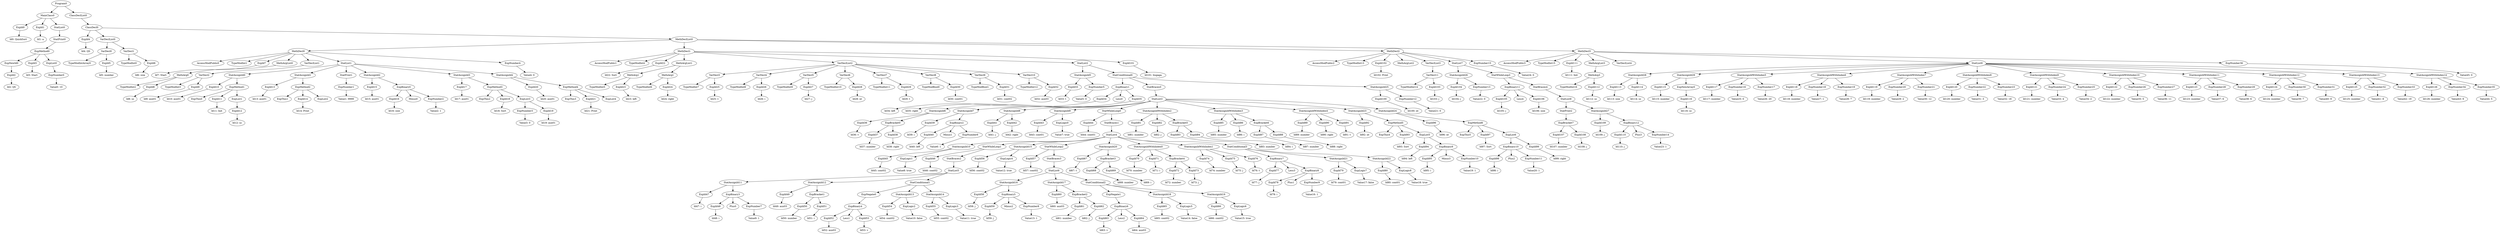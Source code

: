 digraph {
	ordering = out;
	ClassDeclList0 -> ClassDecl0;
	ExpNumber36 -> "Value45: 0";
	ExpNumber34 -> "Value43: 9";
	ExpId126 -> "Id126: number";
	ExpNumber33 -> "Value42: 19";
	ExpNumber30 -> "Value39: 7";
	StatAssignIdWithIndex12 -> ExpId124;
	StatAssignIdWithIndex12 -> ExpNumber30;
	StatAssignIdWithIndex12 -> ExpNumber31;
	ExpNumber29 -> "Value38: 6";
	StatAssignIdWithIndex11 -> ExpId123;
	StatAssignIdWithIndex11 -> ExpNumber28;
	StatAssignIdWithIndex11 -> ExpNumber29;
	ExpNumber25 -> "Value34: 2";
	ExpId121 -> "Id121: number";
	ExpNumber22 -> "Value31: 3";
	StatAssignIdWithIndex7 -> ExpId119;
	StatAssignIdWithIndex7 -> ExpNumber20;
	StatAssignIdWithIndex7 -> ExpNumber21;
	ExpId119 -> "Id119: number";
	ExpNumber17 -> "Value26: 20";
	ExpNumber21 -> "Value30: 12";
	StatAssignIdWithIndex5 -> ExpId117;
	StatAssignIdWithIndex5 -> ExpNumber16;
	StatAssignIdWithIndex5 -> ExpNumber17;
	ExpNewArray0 -> ExpId116;
	ExpId116 -> "Id116: sz";
	ExpId115 -> "Id115: number";
	StatList9 -> StatAssignId28;
	StatList9 -> StatAssignId29;
	StatList9 -> StatAssignIdWithIndex5;
	StatList9 -> StatAssignIdWithIndex6;
	StatList9 -> StatAssignIdWithIndex7;
	StatList9 -> StatAssignIdWithIndex8;
	StatList9 -> StatAssignIdWithIndex9;
	StatList9 -> StatAssignIdWithIndex10;
	StatList9 -> StatAssignIdWithIndex11;
	StatList9 -> StatAssignIdWithIndex12;
	StatList9 -> StatAssignIdWithIndex13;
	StatList9 -> StatAssignIdWithIndex14;
	ExpId114 -> "Id114: sz";
	StatAssignId28 -> ExpId113;
	StatAssignId28 -> ExpId114;
	ExpId113 -> "Id113: size";
	MethArg3 -> TypeModInt16;
	MethArg3 -> ExpId112;
	MethDecl3 -> AccessModPublic3;
	MethDecl3 -> TypeModInt15;
	MethDecl3 -> ExpId111;
	MethDecl3 -> MethArgList3;
	MethDecl3 -> VarDeclList4;
	MethDecl3 -> StatList9;
	MethDecl3 -> ExpNumber36;
	StatAssignIdWithIndex10 -> ExpId122;
	StatAssignIdWithIndex10 -> ExpNumber26;
	StatAssignIdWithIndex10 -> ExpNumber27;
	ExpNumber15 -> "Value24: 0";
	StatBraces4 -> StatList8;
	ExpNumber14 -> "Value23: 1";
	ExpBinary12 -> ExpId110;
	ExpBinary12 -> Plus3;
	ExpBinary12 -> ExpNumber14;
	ExpId110 -> "Id110: j";
	StatList8 -> StatPrint2;
	StatList8 -> StatAssignId27;
	ExpBracket7 -> ExpId107;
	ExpBracket7 -> ExpId108;
	StatWhileLoop3 -> ExpBinary11;
	StatWhileLoop3 -> StatBraces4;
	ExpId106 -> "Id106: size";
	ExpBinary11 -> ExpId105;
	ExpBinary11 -> Less4;
	ExpBinary11 -> ExpId106;
	StatList7 -> StatAssignId26;
	StatList7 -> StatWhileLoop3;
	VarDeclList3 -> VarDecl11;
	VarDecl11 -> TypeModInt14;
	VarDecl11 -> ExpId103;
	ExpNumber16 -> "Value25: 0";
	ExpId102 -> "Id102: Print";
	MethDecl2 -> AccessModPublic2;
	MethDecl2 -> TypeModInt13;
	MethDecl2 -> ExpId102;
	MethDecl2 -> MethArgList2;
	MethDecl2 -> VarDeclList3;
	MethDecl2 -> StatList7;
	MethDecl2 -> ExpNumber15;
	StatAssignIdWithIndex8 -> ExpId120;
	StatAssignIdWithIndex8 -> ExpNumber22;
	StatAssignIdWithIndex8 -> ExpNumber23;
	ExpNumber12 -> "Value21: 0";
	StatAssignId25 -> ExpId100;
	StatAssignId25 -> ExpNumber12;
	ExpId100 -> "Id100: nt";
	ExpNumber27 -> "Value36: 11";
	ExpId109 -> "Id109: j";
	StatBraces0 -> StatList3;
	ExpNumber28 -> "Value37: 6";
	ExpId99 -> "Id99: right";
	ExpList6 -> ExpBinary10;
	ExpList6 -> ExpId99;
	ExpNumber11 -> "Value20: 1";
	ExpBinary10 -> ExpId98;
	ExpBinary10 -> Plus2;
	ExpBinary10 -> ExpNumber11;
	ExpId98 -> "Id98: i";
	ExpId97 -> "Id97: Sort";
	ExpMethod6 -> ExpThis5;
	ExpMethod6 -> ExpId97;
	ExpMethod6 -> ExpList6;
	StatAssignId24 -> ExpId96;
	StatAssignId24 -> ExpMethod6;
	ExpBinary9 -> ExpId95;
	ExpBinary9 -> Minus3;
	ExpBinary9 -> ExpNumber10;
	ExpNumber26 -> "Value35: 5";
	ExpList5 -> ExpId94;
	ExpList5 -> ExpBinary9;
	ExpId94 -> "Id94: left";
	ExpId120 -> "Id120: number";
	StatAssignId26 -> ExpId104;
	StatAssignId26 -> ExpNumber13;
	ExpMethod5 -> ExpThis4;
	ExpMethod5 -> ExpId93;
	ExpMethod5 -> ExpList5;
	ExpId92 -> "Id92: nt";
	ExpId91 -> "Id91: t";
	ExpId90 -> "Id90: right";
	StatAssignIdWithIndex4 -> ExpId89;
	StatAssignIdWithIndex4 -> ExpId90;
	StatAssignIdWithIndex4 -> ExpId91;
	ExpId89 -> "Id89: number";
	ExpId86 -> "Id86: i";
	StatAssignIdWithIndex6 -> ExpId118;
	StatAssignIdWithIndex6 -> ExpNumber18;
	StatAssignIdWithIndex6 -> ExpNumber19;
	StatAssignIdWithIndex3 -> ExpId85;
	StatAssignIdWithIndex3 -> ExpId86;
	StatAssignIdWithIndex3 -> ExpBracket6;
	ExpId85 -> "Id85: number";
	StatConditional0 -> ExpBinary1;
	StatConditional0 -> StatBraces0;
	StatConditional0 -> StatAssignId25;
	ExpId34 -> "Id34: left";
	ExpMethod3 -> ExpThis2;
	ExpMethod3 -> ExpId18;
	ExpMethod3 -> ExpList3;
	ExpId117 -> "Id117: number";
	ExpId36 -> "Id36: v";
	ExpNumber7 -> "Value9: 1";
	ExpNumber20 -> "Value29: 2";
	ExpNumber5 -> "Value5: 0";
	VarDeclList0 -> VarDecl0;
	VarDeclList0 -> VarDecl1;
	ExpId78 -> "Id78: i";
	ExpId124 -> "Id124: number";
	ExpId31 -> "Id31: cont02";
	ExpId88 -> "Id88: right";
	ExpId30 -> "Id30: cont01";
	ExpId54 -> "Id54: cont02";
	ExpId108 -> "Id108: j";
	ExpId64 -> "Id64: aux03";
	ExpId84 -> "Id84: i";
	VarDecl8 -> TypeModBool0;
	VarDecl8 -> ExpId30;
	ExpId37 -> "Id37: number";
	StatAssignIdWithIndex14 -> ExpId126;
	StatAssignIdWithIndex14 -> ExpNumber34;
	StatAssignIdWithIndex14 -> ExpNumber35;
	VarDecl4 -> TypeModInt8;
	VarDecl4 -> ExpId26;
	StatAssignId9 -> ExpId43;
	StatAssignId9 -> ExpLogic0;
	ExpBracket0 -> ExpId37;
	ExpBracket0 -> ExpId38;
	ExpId35 -> "Id35: right";
	ExpId104 -> "Id104: j";
	ExpId25 -> "Id25: v";
	ExpId24 -> "Id24: right";
	MethArg1 -> TypeModInt5;
	MethArg1 -> ExpId23;
	MethDeclList0 -> MethDecl0;
	MethDeclList0 -> MethDecl1;
	MethDeclList0 -> MethDecl2;
	MethDeclList0 -> MethDecl3;
	ExpId65 -> "Id65: cont02";
	Program0 -> MainClass0;
	Program0 -> ClassDeclList0;
	ExpId95 -> "Id95: i";
	VarDeclList2 -> VarDecl3;
	VarDeclList2 -> VarDecl4;
	VarDeclList2 -> VarDecl5;
	VarDeclList2 -> VarDecl6;
	VarDeclList2 -> VarDecl7;
	VarDeclList2 -> VarDecl8;
	VarDeclList2 -> VarDecl9;
	VarDeclList2 -> VarDecl10;
	ExpList3 -> ExpNumber3;
	ExpList3 -> ExpId19;
	StatList5 -> StatAssignId11;
	StatList5 -> StatAssignId12;
	StatList5 -> StatConditional1;
	StatAssignId3 -> ExpId17;
	StatAssignId3 -> ExpMethod3;
	MethArg0 -> TypeModInt2;
	MethArg0 -> ExpId8;
	ExpId7 -> "Id7: Start";
	StatAssignId4 -> ExpId20;
	StatAssignId4 -> ExpMethod4;
	ExpId45 -> "Id45: cont02";
	ExpMethod4 -> ExpThis3;
	ExpMethod4 -> ExpId21;
	ExpMethod4 -> ExpList4;
	ExpId5 -> "Id5: number";
	ExpId63 -> "Id63: v";
	StatAssignId0 -> ExpId10;
	StatAssignId0 -> ExpMethod1;
	StatAssignIdWithIndex13 -> ExpId125;
	StatAssignIdWithIndex13 -> ExpNumber32;
	StatAssignIdWithIndex13 -> ExpNumber33;
	StatAssignId13 -> ExpId54;
	StatAssignId13 -> ExpLogic2;
	ClassDecl0 -> ExpId4;
	ClassDecl0 -> VarDeclList0;
	ClassDecl0 -> MethDeclList0;
	ExpMethod0 -> ExpNewId0;
	ExpMethod0 -> ExpId3;
	ExpMethod0 -> ExpList0;
	ExpNumber13 -> "Value22: 0";
	ExpId96 -> "Id96: nt";
	ExpNumber10 -> "Value19: 1";
	ExpId53 -> "Id53: v";
	ExpLogic6 -> "Value15: true";
	MethDecl0 -> AccessModPublic0;
	MethDecl0 -> TypeModInt1;
	MethDecl0 -> ExpId7;
	MethDecl0 -> MethArgList0;
	MethDecl0 -> VarDeclList1;
	MethDecl0 -> StatList1;
	MethDecl0 -> ExpNumber4;
	ExpNewId0 -> ExpId2;
	ExpNumber24 -> "Value33: 4";
	ExpId14 -> "Id14: Print";
	StatPrint1 -> ExpNumber1;
	StatList0 -> StatPrint0;
	MethDecl1 -> AccessModPublic1;
	MethDecl1 -> TypeModInt4;
	MethDecl1 -> ExpId22;
	MethDecl1 -> MethArgList1;
	MethDecl1 -> VarDeclList2;
	MethDecl1 -> StatList2;
	MethDecl1 -> ExpId101;
	ExpNumber23 -> "Value32: 18";
	ExpId33 -> "Id33: t";
	VarDecl1 -> TypeModInt0;
	VarDecl1 -> ExpId6;
	ExpId28 -> "Id28: nt";
	ExpMethod1 -> ExpThis0;
	ExpMethod1 -> ExpId11;
	ExpMethod1 -> ExpList1;
	ExpBinary8 -> ExpId78;
	ExpBinary8 -> Plus1;
	ExpBinary8 -> ExpNumber9;
	ExpId93 -> "Id93: Sort";
	StatAssignId6 -> ExpId36;
	StatAssignId6 -> ExpBracket0;
	StatPrint2 -> ExpBracket7;
	StatAssignId5 -> ExpId33;
	StatAssignId5 -> ExpNumber5;
	ExpId23 -> "Id23: left";
	ExpNumber31 -> "Value40: 9";
	ExpId0 -> "Id0: QuickSort";
	MainClass0 -> ExpId0;
	MainClass0 -> ExpId1;
	MainClass0 -> StatList0;
	ExpId3 -> "Id3: Start";
	ExpId118 -> "Id118: number";
	ExpId13 -> "Id13: aux01";
	ExpId26 -> "Id26: i";
	MethArg2 -> TypeModInt6;
	MethArg2 -> ExpId24;
	ExpBinary1 -> ExpId34;
	ExpBinary1 -> Less0;
	ExpBinary1 -> ExpId35;
	ExpId107 -> "Id107: number";
	ExpId4 -> "Id4: QS";
	VarDecl0 -> TypeModIntArray0;
	VarDecl0 -> ExpId5;
	StatPrint0 -> ExpMethod0;
	ExpId10 -> "Id10: aux01";
	ExpNumber3 -> "Value3: 0";
	ExpNumber0 -> "Value0: 10";
	ExpLogic3 -> "Value11: true";
	VarDeclList1 -> VarDecl2;
	ExpId87 -> "Id87: number";
	MethArgList0 -> MethArg0;
	ExpBinary0 -> ExpId16;
	ExpBinary0 -> Minus0;
	ExpBinary0 -> ExpNumber2;
	ExpBracket1 -> ExpId50;
	ExpBracket1 -> ExpId51;
	VarDecl7 -> TypeModInt11;
	VarDecl7 -> ExpId29;
	StatList3 -> StatAssignId6;
	StatList3 -> StatAssignId7;
	StatList3 -> StatAssignId8;
	StatList3 -> StatAssignId9;
	StatList3 -> StatWhileLoop0;
	StatList3 -> StatAssignIdWithIndex2;
	StatList3 -> StatAssignIdWithIndex3;
	StatList3 -> StatAssignIdWithIndex4;
	StatList3 -> StatAssignId23;
	StatList3 -> StatAssignId24;
	ExpId16 -> "Id16: size";
	ExpId1 -> "Id1: a";
	StatAssignId23 -> ExpId92;
	StatAssignId23 -> ExpMethod5;
	ExpList1 -> ExpId12;
	VarDecl9 -> TypeModBool1;
	VarDecl9 -> ExpId31;
	ExpBinary4 -> ExpId52;
	ExpBinary4 -> Less1;
	ExpBinary4 -> ExpId53;
	StatList1 -> StatAssignId0;
	StatList1 -> StatAssignId1;
	StatList1 -> StatPrint1;
	StatList1 -> StatAssignId2;
	StatList1 -> StatAssignId3;
	StatList1 -> StatAssignId4;
	ExpId105 -> "Id105: j";
	VarDecl5 -> TypeModInt9;
	VarDecl5 -> ExpId27;
	StatAssignId11 -> ExpId47;
	StatAssignId11 -> ExpBinary3;
	ExpId27 -> "Id27: j";
	StatAssignId1 -> ExpId13;
	StatAssignId1 -> ExpMethod2;
	ExpId9 -> "Id9: aux01";
	ExpId15 -> "Id15: aux01";
	ExpId111 -> "Id111: Init";
	ExpId49 -> "Id49: aux03";
	VarDecl2 -> TypeModInt3;
	VarDecl2 -> ExpId9;
	ExpId2 -> "Id2: QS";
	ExpMethod2 -> ExpThis1;
	ExpMethod2 -> ExpId14;
	ExpMethod2 -> ExpList2;
	VarDecl6 -> TypeModInt10;
	VarDecl6 -> ExpId28;
	ExpId17 -> "Id17: aux01";
	ExpId77 -> "Id77: j";
	ExpId29 -> "Id29: t";
	ExpNumber1 -> "Value1: 9999";
	StatAssignId27 -> ExpId109;
	StatAssignId27 -> ExpBinary12;
	VarDecl10 -> TypeModInt12;
	VarDecl10 -> ExpId32;
	ExpId21 -> "Id21: Print";
	StatAssignId2 -> ExpId15;
	StatAssignId2 -> ExpBinary0;
	ExpId66 -> "Id66: cont02";
	StatAssignId21 -> ExpId79;
	StatAssignId21 -> ExpLogic7;
	ExpId83 -> "Id83: number";
	ExpNumber32 -> "Value41: 8";
	ExpId39 -> "Id39: i";
	ExpId123 -> "Id123: number";
	StatAssignId14 -> ExpId55;
	StatAssignId14 -> ExpLogic3;
	VarDecl3 -> TypeModInt7;
	VarDecl3 -> ExpId25;
	ExpId73 -> "Id73: j";
	MethArgList3 -> MethArg3;
	ExpId40 -> "Id40: left";
	ExpBinary2 -> ExpId40;
	ExpBinary2 -> Minus1;
	ExpBinary2 -> ExpNumber6;
	ExpNumber6 -> "Value6: 1";
	ExpId125 -> "Id125: number";
	ExpId41 -> "Id41: j";
	StatAssignId8 -> ExpId41;
	StatAssignId8 -> ExpId42;
	MethArgList1 -> MethArg1;
	MethArgList1 -> MethArg2;
	ExpId42 -> "Id42: right";
	ExpId112 -> "Id112: sz";
	ExpId80 -> "Id80: cont01";
	ExpId11 -> "Id11: Init";
	ExpId20 -> "Id20: aux01";
	StatConditional2 -> ExpNegate1;
	StatConditional2 -> StatAssignId18;
	StatConditional2 -> StatAssignId19;
	ExpBinary6 -> ExpId63;
	ExpBinary6 -> Less2;
	ExpBinary6 -> ExpId64;
	StatAssignIdWithIndex2 -> ExpId81;
	StatAssignIdWithIndex2 -> ExpId82;
	StatAssignIdWithIndex2 -> ExpBracket5;
	ExpLogic0 -> "Value7: true";
	ExpId44 -> "Id44: cont01";
	StatAssignId10 -> ExpId45;
	StatAssignId10 -> ExpLogic1;
	ExpLogic1 -> "Value8: true";
	ExpList0 -> ExpNumber0;
	ExpId46 -> "Id46: cont02";
	ExpBinary3 -> ExpId48;
	ExpBinary3 -> Plus0;
	ExpBinary3 -> ExpNumber7;
	StatWhileLoop2 -> ExpId57;
	StatWhileLoop2 -> StatBraces3;
	ExpNumber9 -> "Value16: 1";
	ExpId19 -> "Id19: aux01";
	StatWhileLoop1 -> ExpId46;
	StatWhileLoop1 -> StatBraces2;
	ExpId47 -> "Id47: i";
	ExpId48 -> "Id48: i";
	ExpId32 -> "Id32: aux03";
	StatAssignId12 -> ExpId49;
	StatAssignId12 -> ExpBracket1;
	ExpNegate1 -> ExpBinary6;
	ExpId61 -> "Id61: number";
	ExpId50 -> "Id50: number";
	ExpNumber35 -> "Value44: 5";
	ExpId122 -> "Id122: number";
	ExpId52 -> "Id52: aux03";
	ExpId51 -> "Id51: i";
	ExpNegate0 -> ExpBinary4;
	StatConditional1 -> ExpNegate0;
	StatConditional1 -> StatAssignId13;
	StatConditional1 -> StatAssignId14;
	ExpId103 -> "Id103: j";
	ExpId101 -> "Id101: bugaga";
	ExpLogic2 -> "Value10: false";
	StatList2 -> StatAssignId5;
	StatList2 -> StatConditional0;
	ExpId60 -> "Id60: aux03";
	ExpId18 -> "Id18: Sort";
	StatConditional3 -> ExpBinary7;
	StatConditional3 -> StatAssignId21;
	StatConditional3 -> StatAssignId22;
	ExpId55 -> "Id55: cont02";
	StatAssignId29 -> ExpId115;
	StatAssignId29 -> ExpNewArray0;
	StatBraces2 -> StatList5;
	ExpId56 -> "Id56: cont02";
	StatAssignId15 -> ExpId56;
	StatAssignId15 -> ExpLogic4;
	StatWhileLoop0 -> ExpId44;
	StatWhileLoop0 -> StatBraces1;
	ExpLogic4 -> "Value12: true";
	ExpNumber2 -> "Value2: 1";
	ExpId57 -> "Id57: cont02";
	ExpNumber19 -> "Value28: 7";
	ExpBracket6 -> ExpId87;
	ExpBracket6 -> ExpId88;
	ExpId58 -> "Id58: j";
	StatAssignId16 -> ExpId58;
	StatAssignId16 -> ExpBinary5;
	ExpId69 -> "Id69: i";
	ExpId59 -> "Id59: j";
	ExpId81 -> "Id81: number";
	ExpNumber8 -> "Value13: 1";
	StatAssignId17 -> ExpId60;
	StatAssignId17 -> ExpBracket2;
	ExpId22 -> "Id22: Sort";
	StatBraces3 -> StatList6;
	StatList6 -> StatAssignId16;
	StatList6 -> StatAssignId17;
	StatList6 -> StatConditional2;
	ExpBracket2 -> ExpId61;
	ExpBracket2 -> ExpId62;
	ExpId62 -> "Id62: j";
	StatAssignId18 -> ExpId65;
	StatAssignId18 -> ExpLogic5;
	ExpNumber18 -> "Value27: 1";
	ExpLogic5 -> "Value14: false";
	StatAssignId19 -> ExpId66;
	StatAssignId19 -> ExpLogic6;
	ExpId67 -> "Id67: t";
	StatAssignId20 -> ExpId67;
	StatAssignId20 -> ExpBracket3;
	ExpId6 -> "Id6: size";
	ExpId68 -> "Id68: number";
	ExpBracket5 -> ExpId83;
	ExpBracket5 -> ExpId84;
	ExpId38 -> "Id38: right";
	ExpBracket3 -> ExpId68;
	ExpBracket3 -> ExpId69;
	ExpId70 -> "Id70: number";
	StatAssignId7 -> ExpId39;
	StatAssignId7 -> ExpBinary2;
	StatAssignIdWithIndex0 -> ExpId70;
	StatAssignIdWithIndex0 -> ExpId71;
	StatAssignIdWithIndex0 -> ExpBracket4;
	ExpId43 -> "Id43: cont01";
	ExpId71 -> "Id71: i";
	ExpId72 -> "Id72: number";
	StatAssignIdWithIndex9 -> ExpId121;
	StatAssignIdWithIndex9 -> ExpNumber24;
	StatAssignIdWithIndex9 -> ExpNumber25;
	ExpBracket4 -> ExpId72;
	ExpBracket4 -> ExpId73;
	ExpId74 -> "Id74: number";
	ExpNumber4 -> "Value4: 0";
	StatAssignIdWithIndex1 -> ExpId74;
	StatAssignIdWithIndex1 -> ExpId75;
	StatAssignIdWithIndex1 -> ExpId76;
	ExpId12 -> "Id12: sz";
	ExpId75 -> "Id75: j";
	ExpId76 -> "Id76: t";
	ExpBinary5 -> ExpId59;
	ExpBinary5 -> Minus2;
	ExpBinary5 -> ExpNumber8;
	ExpBinary7 -> ExpId77;
	ExpBinary7 -> Less3;
	ExpBinary7 -> ExpBinary8;
	ExpId79 -> "Id79: cont01";
	ExpLogic7 -> "Value17: false";
	StatAssignId22 -> ExpId80;
	StatAssignId22 -> ExpLogic8;
	StatList4 -> StatAssignId10;
	StatList4 -> StatWhileLoop1;
	StatList4 -> StatAssignId15;
	StatList4 -> StatWhileLoop2;
	StatList4 -> StatAssignId20;
	StatList4 -> StatAssignIdWithIndex0;
	StatList4 -> StatAssignIdWithIndex1;
	StatList4 -> StatConditional3;
	ExpLogic8 -> "Value18: true";
	ExpId8 -> "Id8: sz";
	StatBraces1 -> StatList4;
	ExpId82 -> "Id82: j";
}

